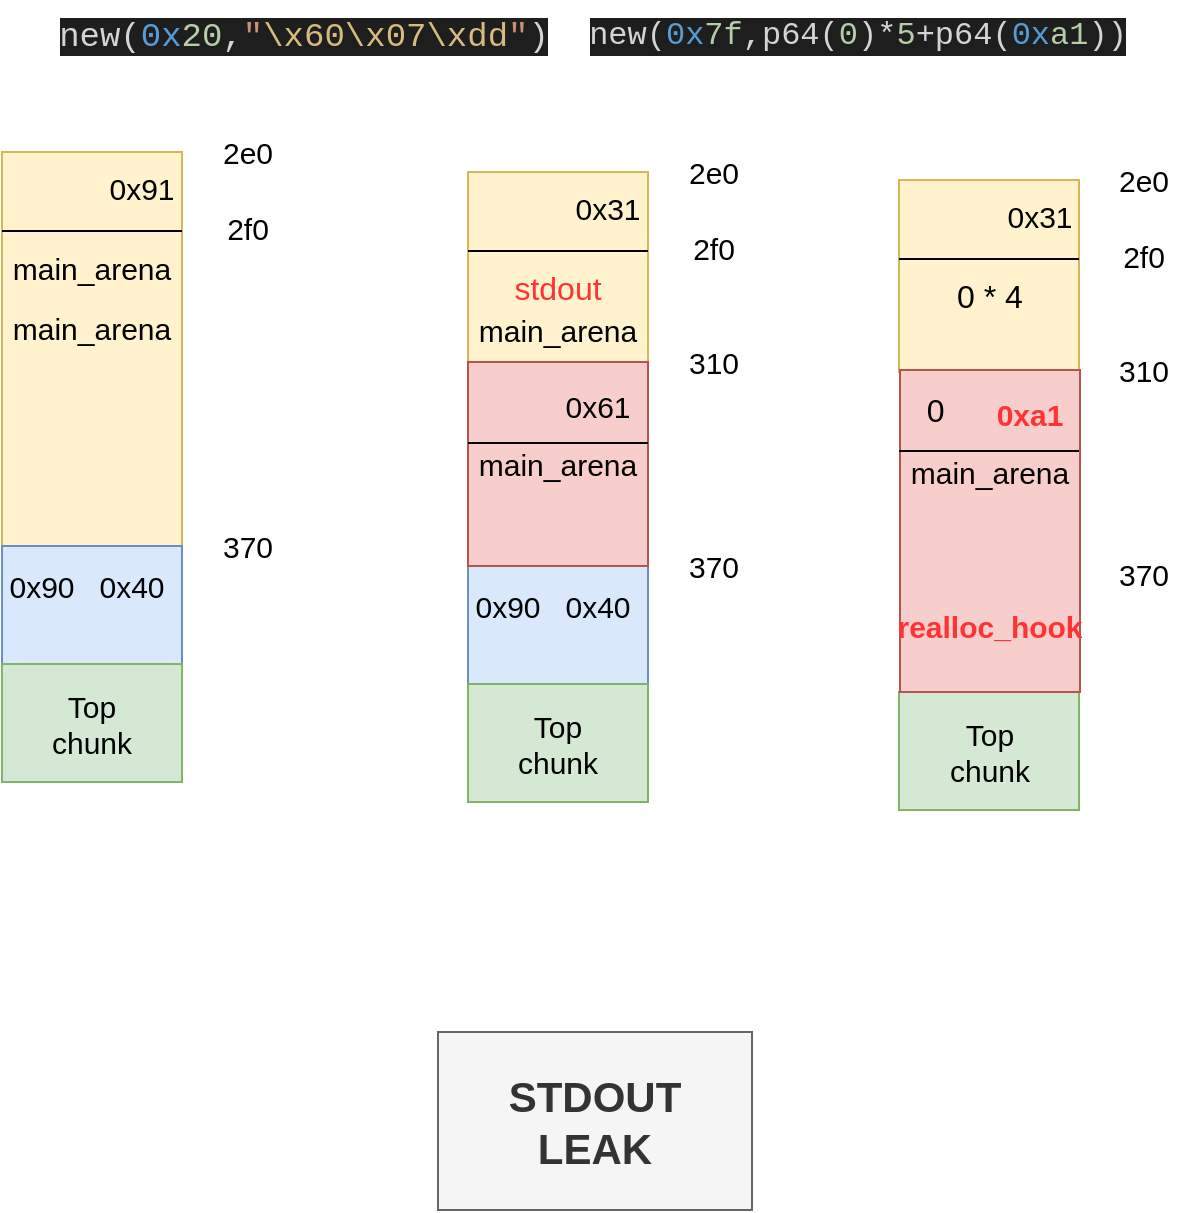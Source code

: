 <mxfile version="11.1.4" type="device"><diagram id="3xmePzg67P3xa1lVJ9OI" name="Page-1"><mxGraphModel dx="1024" dy="595" grid="0" gridSize="10" guides="1" tooltips="1" connect="1" arrows="1" fold="1" page="1" pageScale="1" pageWidth="827" pageHeight="1169" math="0" shadow="0"><root><mxCell id="0"/><mxCell id="1" parent="0"/><mxCell id="TseRAxfBhXFA8U1eVC9B-4" value="&lt;font style=&quot;font-size: 15px&quot;&gt;2e0&lt;/font&gt;" style="text;html=1;strokeColor=none;fillColor=none;align=center;verticalAlign=middle;whiteSpace=wrap;rounded=0;" vertex="1" parent="1"><mxGeometry x="161.5" y="161.5" width="40" height="20" as="geometry"/></mxCell><mxCell id="TseRAxfBhXFA8U1eVC9B-9" value="&lt;font style=&quot;font-size: 15px&quot;&gt;2f0&lt;/font&gt;" style="text;html=1;strokeColor=none;fillColor=none;align=center;verticalAlign=middle;whiteSpace=wrap;rounded=0;" vertex="1" parent="1"><mxGeometry x="161.5" y="200" width="40" height="20" as="geometry"/></mxCell><mxCell id="TseRAxfBhXFA8U1eVC9B-10" value="" style="rounded=0;whiteSpace=wrap;html=1;fillColor=#fff2cc;strokeColor=#d6b656;" vertex="1" parent="1"><mxGeometry x="59" y="172" width="90" height="197" as="geometry"/></mxCell><mxCell id="TseRAxfBhXFA8U1eVC9B-11" value="" style="endArrow=none;html=1;entryX=1;entryY=0.5;entryDx=0;entryDy=0;exitX=0;exitY=0.5;exitDx=0;exitDy=0;" edge="1" parent="1"><mxGeometry width="50" height="50" relative="1" as="geometry"><mxPoint x="59" y="211.5" as="sourcePoint"/><mxPoint x="149" y="211.5" as="targetPoint"/><Array as="points"/></mxGeometry></mxCell><mxCell id="TseRAxfBhXFA8U1eVC9B-12" value="&lt;font style=&quot;font-size: 15px&quot;&gt;0x91&lt;/font&gt;" style="text;html=1;strokeColor=none;fillColor=none;align=center;verticalAlign=middle;whiteSpace=wrap;rounded=0;" vertex="1" parent="1"><mxGeometry x="109" y="180" width="40" height="20" as="geometry"/></mxCell><mxCell id="TseRAxfBhXFA8U1eVC9B-13" value="" style="rounded=0;whiteSpace=wrap;html=1;fillColor=#dae8fc;strokeColor=#6c8ebf;" vertex="1" parent="1"><mxGeometry x="59" y="369" width="90" height="59" as="geometry"/></mxCell><mxCell id="TseRAxfBhXFA8U1eVC9B-14" value="&lt;font style=&quot;font-size: 15px&quot;&gt;0x40&lt;/font&gt;" style="text;html=1;strokeColor=none;fillColor=none;align=center;verticalAlign=middle;whiteSpace=wrap;rounded=0;" vertex="1" parent="1"><mxGeometry x="104" y="378.5" width="40" height="20" as="geometry"/></mxCell><mxCell id="TseRAxfBhXFA8U1eVC9B-15" value="" style="rounded=0;whiteSpace=wrap;html=1;fillColor=#d5e8d4;strokeColor=#82b366;" vertex="1" parent="1"><mxGeometry x="59" y="428" width="90" height="59" as="geometry"/></mxCell><mxCell id="TseRAxfBhXFA8U1eVC9B-16" value="&lt;font style=&quot;font-size: 15px&quot;&gt;Top chunk&lt;br&gt;&lt;/font&gt;" style="text;html=1;strokeColor=none;fillColor=none;align=center;verticalAlign=middle;whiteSpace=wrap;rounded=0;" vertex="1" parent="1"><mxGeometry x="84" y="447.5" width="40" height="20" as="geometry"/></mxCell><mxCell id="TseRAxfBhXFA8U1eVC9B-17" value="&lt;font style=&quot;font-size: 15px&quot;&gt;main_arena&lt;/font&gt;" style="text;html=1;strokeColor=none;fillColor=none;align=center;verticalAlign=middle;whiteSpace=wrap;rounded=0;" vertex="1" parent="1"><mxGeometry x="84" y="220" width="40" height="20" as="geometry"/></mxCell><mxCell id="TseRAxfBhXFA8U1eVC9B-18" value="&lt;font style=&quot;font-size: 15px&quot;&gt;0x90&lt;/font&gt;" style="text;html=1;strokeColor=none;fillColor=none;align=center;verticalAlign=middle;whiteSpace=wrap;rounded=0;" vertex="1" parent="1"><mxGeometry x="59" y="378.5" width="40" height="20" as="geometry"/></mxCell><mxCell id="TseRAxfBhXFA8U1eVC9B-19" value="&lt;font style=&quot;font-size: 15px&quot;&gt;370&lt;/font&gt;" style="text;html=1;strokeColor=none;fillColor=none;align=center;verticalAlign=middle;whiteSpace=wrap;rounded=0;" vertex="1" parent="1"><mxGeometry x="161.5" y="359" width="40" height="20" as="geometry"/></mxCell><mxCell id="TseRAxfBhXFA8U1eVC9B-20" value="&lt;font style=&quot;font-size: 15px&quot;&gt;2e0&lt;/font&gt;" style="text;html=1;strokeColor=none;fillColor=none;align=center;verticalAlign=middle;whiteSpace=wrap;rounded=0;" vertex="1" parent="1"><mxGeometry x="394.5" y="171.5" width="40" height="20" as="geometry"/></mxCell><mxCell id="TseRAxfBhXFA8U1eVC9B-21" value="&lt;font style=&quot;font-size: 15px&quot;&gt;2f0&lt;/font&gt;" style="text;html=1;strokeColor=none;fillColor=none;align=center;verticalAlign=middle;whiteSpace=wrap;rounded=0;" vertex="1" parent="1"><mxGeometry x="394.5" y="210" width="40" height="20" as="geometry"/></mxCell><mxCell id="TseRAxfBhXFA8U1eVC9B-22" value="" style="rounded=0;whiteSpace=wrap;html=1;fillColor=#fff2cc;strokeColor=#d6b656;" vertex="1" parent="1"><mxGeometry x="292" y="182" width="90" height="96" as="geometry"/></mxCell><mxCell id="TseRAxfBhXFA8U1eVC9B-23" value="" style="endArrow=none;html=1;entryX=1;entryY=0.5;entryDx=0;entryDy=0;exitX=0;exitY=0.5;exitDx=0;exitDy=0;" edge="1" parent="1"><mxGeometry width="50" height="50" relative="1" as="geometry"><mxPoint x="292" y="221.5" as="sourcePoint"/><mxPoint x="382" y="221.5" as="targetPoint"/><Array as="points"/></mxGeometry></mxCell><mxCell id="TseRAxfBhXFA8U1eVC9B-24" value="&lt;font style=&quot;font-size: 15px&quot;&gt;0x31&lt;/font&gt;" style="text;html=1;strokeColor=none;fillColor=none;align=center;verticalAlign=middle;whiteSpace=wrap;rounded=0;" vertex="1" parent="1"><mxGeometry x="342" y="190" width="40" height="20" as="geometry"/></mxCell><mxCell id="TseRAxfBhXFA8U1eVC9B-25" value="" style="rounded=0;whiteSpace=wrap;html=1;fillColor=#dae8fc;strokeColor=#6c8ebf;" vertex="1" parent="1"><mxGeometry x="292" y="379" width="90" height="59" as="geometry"/></mxCell><mxCell id="TseRAxfBhXFA8U1eVC9B-26" value="&lt;font style=&quot;font-size: 15px&quot;&gt;0x40&lt;/font&gt;" style="text;html=1;strokeColor=none;fillColor=none;align=center;verticalAlign=middle;whiteSpace=wrap;rounded=0;" vertex="1" parent="1"><mxGeometry x="337" y="388.5" width="40" height="20" as="geometry"/></mxCell><mxCell id="TseRAxfBhXFA8U1eVC9B-27" value="" style="rounded=0;whiteSpace=wrap;html=1;fillColor=#d5e8d4;strokeColor=#82b366;" vertex="1" parent="1"><mxGeometry x="292" y="438" width="90" height="59" as="geometry"/></mxCell><mxCell id="TseRAxfBhXFA8U1eVC9B-28" value="&lt;font style=&quot;font-size: 15px&quot;&gt;Top chunk&lt;br&gt;&lt;/font&gt;" style="text;html=1;strokeColor=none;fillColor=none;align=center;verticalAlign=middle;whiteSpace=wrap;rounded=0;" vertex="1" parent="1"><mxGeometry x="317" y="457.5" width="40" height="20" as="geometry"/></mxCell><mxCell id="TseRAxfBhXFA8U1eVC9B-29" value="&lt;font color=&quot;#ff3333&quot; style=&quot;font-size: 16px&quot;&gt;stdout&lt;/font&gt;" style="text;html=1;strokeColor=none;fillColor=none;align=center;verticalAlign=middle;whiteSpace=wrap;rounded=0;" vertex="1" parent="1"><mxGeometry x="317" y="230" width="40" height="20" as="geometry"/></mxCell><mxCell id="TseRAxfBhXFA8U1eVC9B-30" value="&lt;font style=&quot;font-size: 15px&quot;&gt;0x90&lt;/font&gt;" style="text;html=1;strokeColor=none;fillColor=none;align=center;verticalAlign=middle;whiteSpace=wrap;rounded=0;" vertex="1" parent="1"><mxGeometry x="292" y="388.5" width="40" height="20" as="geometry"/></mxCell><mxCell id="TseRAxfBhXFA8U1eVC9B-31" value="&lt;font style=&quot;font-size: 15px&quot;&gt;370&lt;/font&gt;" style="text;html=1;strokeColor=none;fillColor=none;align=center;verticalAlign=middle;whiteSpace=wrap;rounded=0;" vertex="1" parent="1"><mxGeometry x="394.5" y="369" width="40" height="20" as="geometry"/></mxCell><mxCell id="TseRAxfBhXFA8U1eVC9B-32" value="&lt;font style=&quot;font-size: 15px&quot;&gt;main_arena&lt;/font&gt;" style="text;html=1;strokeColor=none;fillColor=none;align=center;verticalAlign=middle;whiteSpace=wrap;rounded=0;" vertex="1" parent="1"><mxGeometry x="84" y="250" width="40" height="20" as="geometry"/></mxCell><mxCell id="TseRAxfBhXFA8U1eVC9B-33" value="&lt;font style=&quot;font-size: 15px&quot;&gt;main_arena&lt;/font&gt;" style="text;html=1;strokeColor=none;fillColor=none;align=center;verticalAlign=middle;whiteSpace=wrap;rounded=0;" vertex="1" parent="1"><mxGeometry x="317" y="250.5" width="40" height="20" as="geometry"/></mxCell><mxCell id="TseRAxfBhXFA8U1eVC9B-34" value="" style="rounded=0;whiteSpace=wrap;html=1;fillColor=#f8cecc;strokeColor=#b85450;" vertex="1" parent="1"><mxGeometry x="292" y="277" width="90" height="102" as="geometry"/></mxCell><mxCell id="TseRAxfBhXFA8U1eVC9B-35" value="" style="endArrow=none;html=1;entryX=1;entryY=0.5;entryDx=0;entryDy=0;exitX=0;exitY=0.5;exitDx=0;exitDy=0;" edge="1" parent="1"><mxGeometry width="50" height="50" relative="1" as="geometry"><mxPoint x="292" y="317.5" as="sourcePoint"/><mxPoint x="382" y="317.5" as="targetPoint"/><Array as="points"/></mxGeometry></mxCell><mxCell id="TseRAxfBhXFA8U1eVC9B-36" value="&lt;font style=&quot;font-size: 15px&quot;&gt;0x61&lt;/font&gt;" style="text;html=1;strokeColor=none;fillColor=none;align=center;verticalAlign=middle;whiteSpace=wrap;rounded=0;" vertex="1" parent="1"><mxGeometry x="337" y="288.5" width="40" height="20" as="geometry"/></mxCell><mxCell id="TseRAxfBhXFA8U1eVC9B-37" value="&lt;font style=&quot;font-size: 15px&quot;&gt;main_arena&lt;/font&gt;" style="text;html=1;strokeColor=none;fillColor=none;align=center;verticalAlign=middle;whiteSpace=wrap;rounded=0;" vertex="1" parent="1"><mxGeometry x="317" y="318" width="40" height="20" as="geometry"/></mxCell><mxCell id="TseRAxfBhXFA8U1eVC9B-38" value="&lt;font style=&quot;font-size: 15px&quot;&gt;310&lt;/font&gt;" style="text;html=1;strokeColor=none;fillColor=none;align=center;verticalAlign=middle;whiteSpace=wrap;rounded=0;" vertex="1" parent="1"><mxGeometry x="394.5" y="267" width="40" height="20" as="geometry"/></mxCell><mxCell id="TseRAxfBhXFA8U1eVC9B-39" value="&lt;div style=&quot;color: rgb(212, 212, 212); background-color: rgb(30, 30, 30); font-family: consolas, &amp;quot;courier new&amp;quot;, monospace; font-size: 17px; line-height: 19px; white-space: pre;&quot;&gt;new(&lt;span style=&quot;color: rgb(86, 156, 214); font-size: 17px;&quot;&gt;0x&lt;/span&gt;&lt;span style=&quot;color: rgb(181, 206, 168); font-size: 17px;&quot;&gt;20&lt;/span&gt;,&lt;span style=&quot;color: rgb(206, 145, 120); font-size: 17px;&quot;&gt;&quot;&lt;/span&gt;&lt;span style=&quot;color: rgb(215, 186, 125); font-size: 17px;&quot;&gt;\x60\x07\xdd&lt;/span&gt;&lt;span style=&quot;color: rgb(206, 145, 120); font-size: 17px;&quot;&gt;&quot;&lt;/span&gt;)&lt;/div&gt;" style="text;html=1;strokeColor=none;fillColor=none;align=center;verticalAlign=middle;whiteSpace=wrap;rounded=0;fontSize=17;" vertex="1" parent="1"><mxGeometry x="99" y="96.5" width="222" height="34" as="geometry"/></mxCell><mxCell id="TseRAxfBhXFA8U1eVC9B-40" value="&lt;font style=&quot;font-size: 15px&quot;&gt;2e0&lt;/font&gt;" style="text;html=1;strokeColor=none;fillColor=none;align=center;verticalAlign=middle;whiteSpace=wrap;rounded=0;" vertex="1" parent="1"><mxGeometry x="610" y="175.5" width="40" height="20" as="geometry"/></mxCell><mxCell id="TseRAxfBhXFA8U1eVC9B-41" value="&lt;font style=&quot;font-size: 15px&quot;&gt;2f0&lt;/font&gt;" style="text;html=1;strokeColor=none;fillColor=none;align=center;verticalAlign=middle;whiteSpace=wrap;rounded=0;" vertex="1" parent="1"><mxGeometry x="610" y="214" width="40" height="20" as="geometry"/></mxCell><mxCell id="TseRAxfBhXFA8U1eVC9B-42" value="" style="rounded=0;whiteSpace=wrap;html=1;fillColor=#fff2cc;strokeColor=#d6b656;" vertex="1" parent="1"><mxGeometry x="507.5" y="186" width="90" height="96" as="geometry"/></mxCell><mxCell id="TseRAxfBhXFA8U1eVC9B-43" value="" style="endArrow=none;html=1;entryX=1;entryY=0.5;entryDx=0;entryDy=0;exitX=0;exitY=0.5;exitDx=0;exitDy=0;" edge="1" parent="1"><mxGeometry width="50" height="50" relative="1" as="geometry"><mxPoint x="507.5" y="225.5" as="sourcePoint"/><mxPoint x="597.5" y="225.5" as="targetPoint"/><Array as="points"/></mxGeometry></mxCell><mxCell id="TseRAxfBhXFA8U1eVC9B-44" value="&lt;font style=&quot;font-size: 15px&quot;&gt;0x31&lt;/font&gt;" style="text;html=1;strokeColor=none;fillColor=none;align=center;verticalAlign=middle;whiteSpace=wrap;rounded=0;" vertex="1" parent="1"><mxGeometry x="557.5" y="194" width="40" height="20" as="geometry"/></mxCell><mxCell id="TseRAxfBhXFA8U1eVC9B-47" value="" style="rounded=0;whiteSpace=wrap;html=1;fillColor=#d5e8d4;strokeColor=#82b366;" vertex="1" parent="1"><mxGeometry x="507.5" y="442" width="90" height="59" as="geometry"/></mxCell><mxCell id="TseRAxfBhXFA8U1eVC9B-48" value="&lt;font style=&quot;font-size: 15px&quot;&gt;Top chunk&lt;br&gt;&lt;/font&gt;" style="text;html=1;strokeColor=none;fillColor=none;align=center;verticalAlign=middle;whiteSpace=wrap;rounded=0;" vertex="1" parent="1"><mxGeometry x="532.5" y="461.5" width="40" height="20" as="geometry"/></mxCell><mxCell id="TseRAxfBhXFA8U1eVC9B-49" value="&lt;span style=&quot;font-size: 16px&quot;&gt;0 * 4&lt;/span&gt;" style="text;html=1;strokeColor=none;fillColor=none;align=center;verticalAlign=middle;whiteSpace=wrap;rounded=0;" vertex="1" parent="1"><mxGeometry x="532.5" y="234" width="40" height="20" as="geometry"/></mxCell><mxCell id="TseRAxfBhXFA8U1eVC9B-51" value="&lt;font style=&quot;font-size: 15px&quot;&gt;370&lt;/font&gt;" style="text;html=1;strokeColor=none;fillColor=none;align=center;verticalAlign=middle;whiteSpace=wrap;rounded=0;" vertex="1" parent="1"><mxGeometry x="610" y="373" width="40" height="20" as="geometry"/></mxCell><mxCell id="TseRAxfBhXFA8U1eVC9B-53" value="" style="rounded=0;whiteSpace=wrap;html=1;fillColor=#f8cecc;strokeColor=#b85450;" vertex="1" parent="1"><mxGeometry x="508" y="281" width="90" height="161" as="geometry"/></mxCell><mxCell id="TseRAxfBhXFA8U1eVC9B-54" value="" style="endArrow=none;html=1;entryX=1;entryY=0.5;entryDx=0;entryDy=0;exitX=0;exitY=0.5;exitDx=0;exitDy=0;" edge="1" parent="1"><mxGeometry width="50" height="50" relative="1" as="geometry"><mxPoint x="507.5" y="321.5" as="sourcePoint"/><mxPoint x="597.5" y="321.5" as="targetPoint"/><Array as="points"/></mxGeometry></mxCell><mxCell id="TseRAxfBhXFA8U1eVC9B-55" value="&lt;font style=&quot;font-size: 15px&quot; color=&quot;#ff3333&quot;&gt;&lt;b&gt;0xa1&lt;/b&gt;&lt;/font&gt;" style="text;html=1;strokeColor=none;fillColor=none;align=center;verticalAlign=middle;whiteSpace=wrap;rounded=0;" vertex="1" parent="1"><mxGeometry x="552.5" y="292.5" width="40" height="20" as="geometry"/></mxCell><mxCell id="TseRAxfBhXFA8U1eVC9B-56" value="&lt;font style=&quot;font-size: 15px&quot;&gt;main_arena&lt;/font&gt;" style="text;html=1;strokeColor=none;fillColor=none;align=center;verticalAlign=middle;whiteSpace=wrap;rounded=0;" vertex="1" parent="1"><mxGeometry x="532.5" y="322" width="40" height="20" as="geometry"/></mxCell><mxCell id="TseRAxfBhXFA8U1eVC9B-57" value="&lt;font style=&quot;font-size: 15px&quot;&gt;310&lt;/font&gt;" style="text;html=1;strokeColor=none;fillColor=none;align=center;verticalAlign=middle;whiteSpace=wrap;rounded=0;" vertex="1" parent="1"><mxGeometry x="610" y="271" width="40" height="20" as="geometry"/></mxCell><mxCell id="TseRAxfBhXFA8U1eVC9B-58" value="&lt;span style=&quot;font-size: 16px&quot;&gt;0&amp;nbsp;&lt;/span&gt;" style="text;html=1;strokeColor=none;fillColor=none;align=center;verticalAlign=middle;whiteSpace=wrap;rounded=0;" vertex="1" parent="1"><mxGeometry x="507.5" y="291" width="40" height="20" as="geometry"/></mxCell><mxCell id="TseRAxfBhXFA8U1eVC9B-59" value="&lt;div style=&quot;color: rgb(212 , 212 , 212) ; background-color: rgb(30 , 30 , 30) ; font-family: &amp;#34;consolas&amp;#34; , &amp;#34;courier new&amp;#34; , monospace ; font-size: 16px ; line-height: 19px ; white-space: pre&quot;&gt;&lt;div style=&quot;font-family: &amp;#34;consolas&amp;#34; , &amp;#34;courier new&amp;#34; , monospace ; line-height: 19px&quot;&gt;new(&lt;span style=&quot;color: #569cd6&quot;&gt;0x&lt;/span&gt;&lt;span style=&quot;color: #b5cea8&quot;&gt;7f&lt;/span&gt;,p64(&lt;span style=&quot;color: #b5cea8&quot;&gt;0&lt;/span&gt;)*&lt;span style=&quot;color: #b5cea8&quot;&gt;5&lt;/span&gt;+p64(&lt;span style=&quot;color: #569cd6&quot;&gt;0x&lt;/span&gt;&lt;span style=&quot;color: #b5cea8&quot;&gt;a1&lt;/span&gt;))&lt;/div&gt;&lt;/div&gt;" style="text;html=1;strokeColor=none;fillColor=none;align=center;verticalAlign=middle;whiteSpace=wrap;rounded=0;fontSize=17;" vertex="1" parent="1"><mxGeometry x="375.5" y="96.5" width="222" height="34" as="geometry"/></mxCell><mxCell id="TseRAxfBhXFA8U1eVC9B-60" value="&lt;span style=&quot;font-size: 15px&quot;&gt;&lt;font color=&quot;#ff3333&quot;&gt;realloc_hook&lt;/font&gt;&lt;/span&gt;" style="text;html=1;strokeColor=none;fillColor=none;align=center;verticalAlign=middle;whiteSpace=wrap;rounded=0;fontStyle=1" vertex="1" parent="1"><mxGeometry x="532.5" y="398.5" width="40" height="20" as="geometry"/></mxCell><mxCell id="TseRAxfBhXFA8U1eVC9B-61" value="&lt;font style=&quot;font-size: 21px&quot;&gt;&lt;b&gt;STDOUT &lt;br&gt;LEAK&lt;/b&gt;&lt;/font&gt;" style="text;html=1;strokeColor=#666666;fillColor=#f5f5f5;align=center;verticalAlign=middle;whiteSpace=wrap;rounded=0;fontSize=17;fontColor=#333333;" vertex="1" parent="1"><mxGeometry x="277" y="612" width="157" height="89" as="geometry"/></mxCell></root></mxGraphModel></diagram></mxfile>